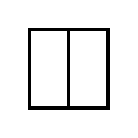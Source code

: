 \begin{tikzpicture}[very thick, scale=.5]
    \draw (0,0) rectangle (1,2);
    \draw (1,0) rectangle (2,2);
\end{tikzpicture}
